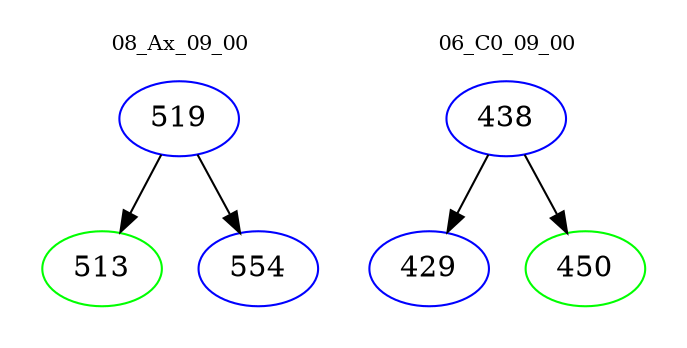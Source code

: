 digraph{
subgraph cluster_0 {
color = white
label = "08_Ax_09_00";
fontsize=10;
T0_519 [label="519", color="blue"]
T0_519 -> T0_513 [color="black"]
T0_513 [label="513", color="green"]
T0_519 -> T0_554 [color="black"]
T0_554 [label="554", color="blue"]
}
subgraph cluster_1 {
color = white
label = "06_C0_09_00";
fontsize=10;
T1_438 [label="438", color="blue"]
T1_438 -> T1_429 [color="black"]
T1_429 [label="429", color="blue"]
T1_438 -> T1_450 [color="black"]
T1_450 [label="450", color="green"]
}
}
